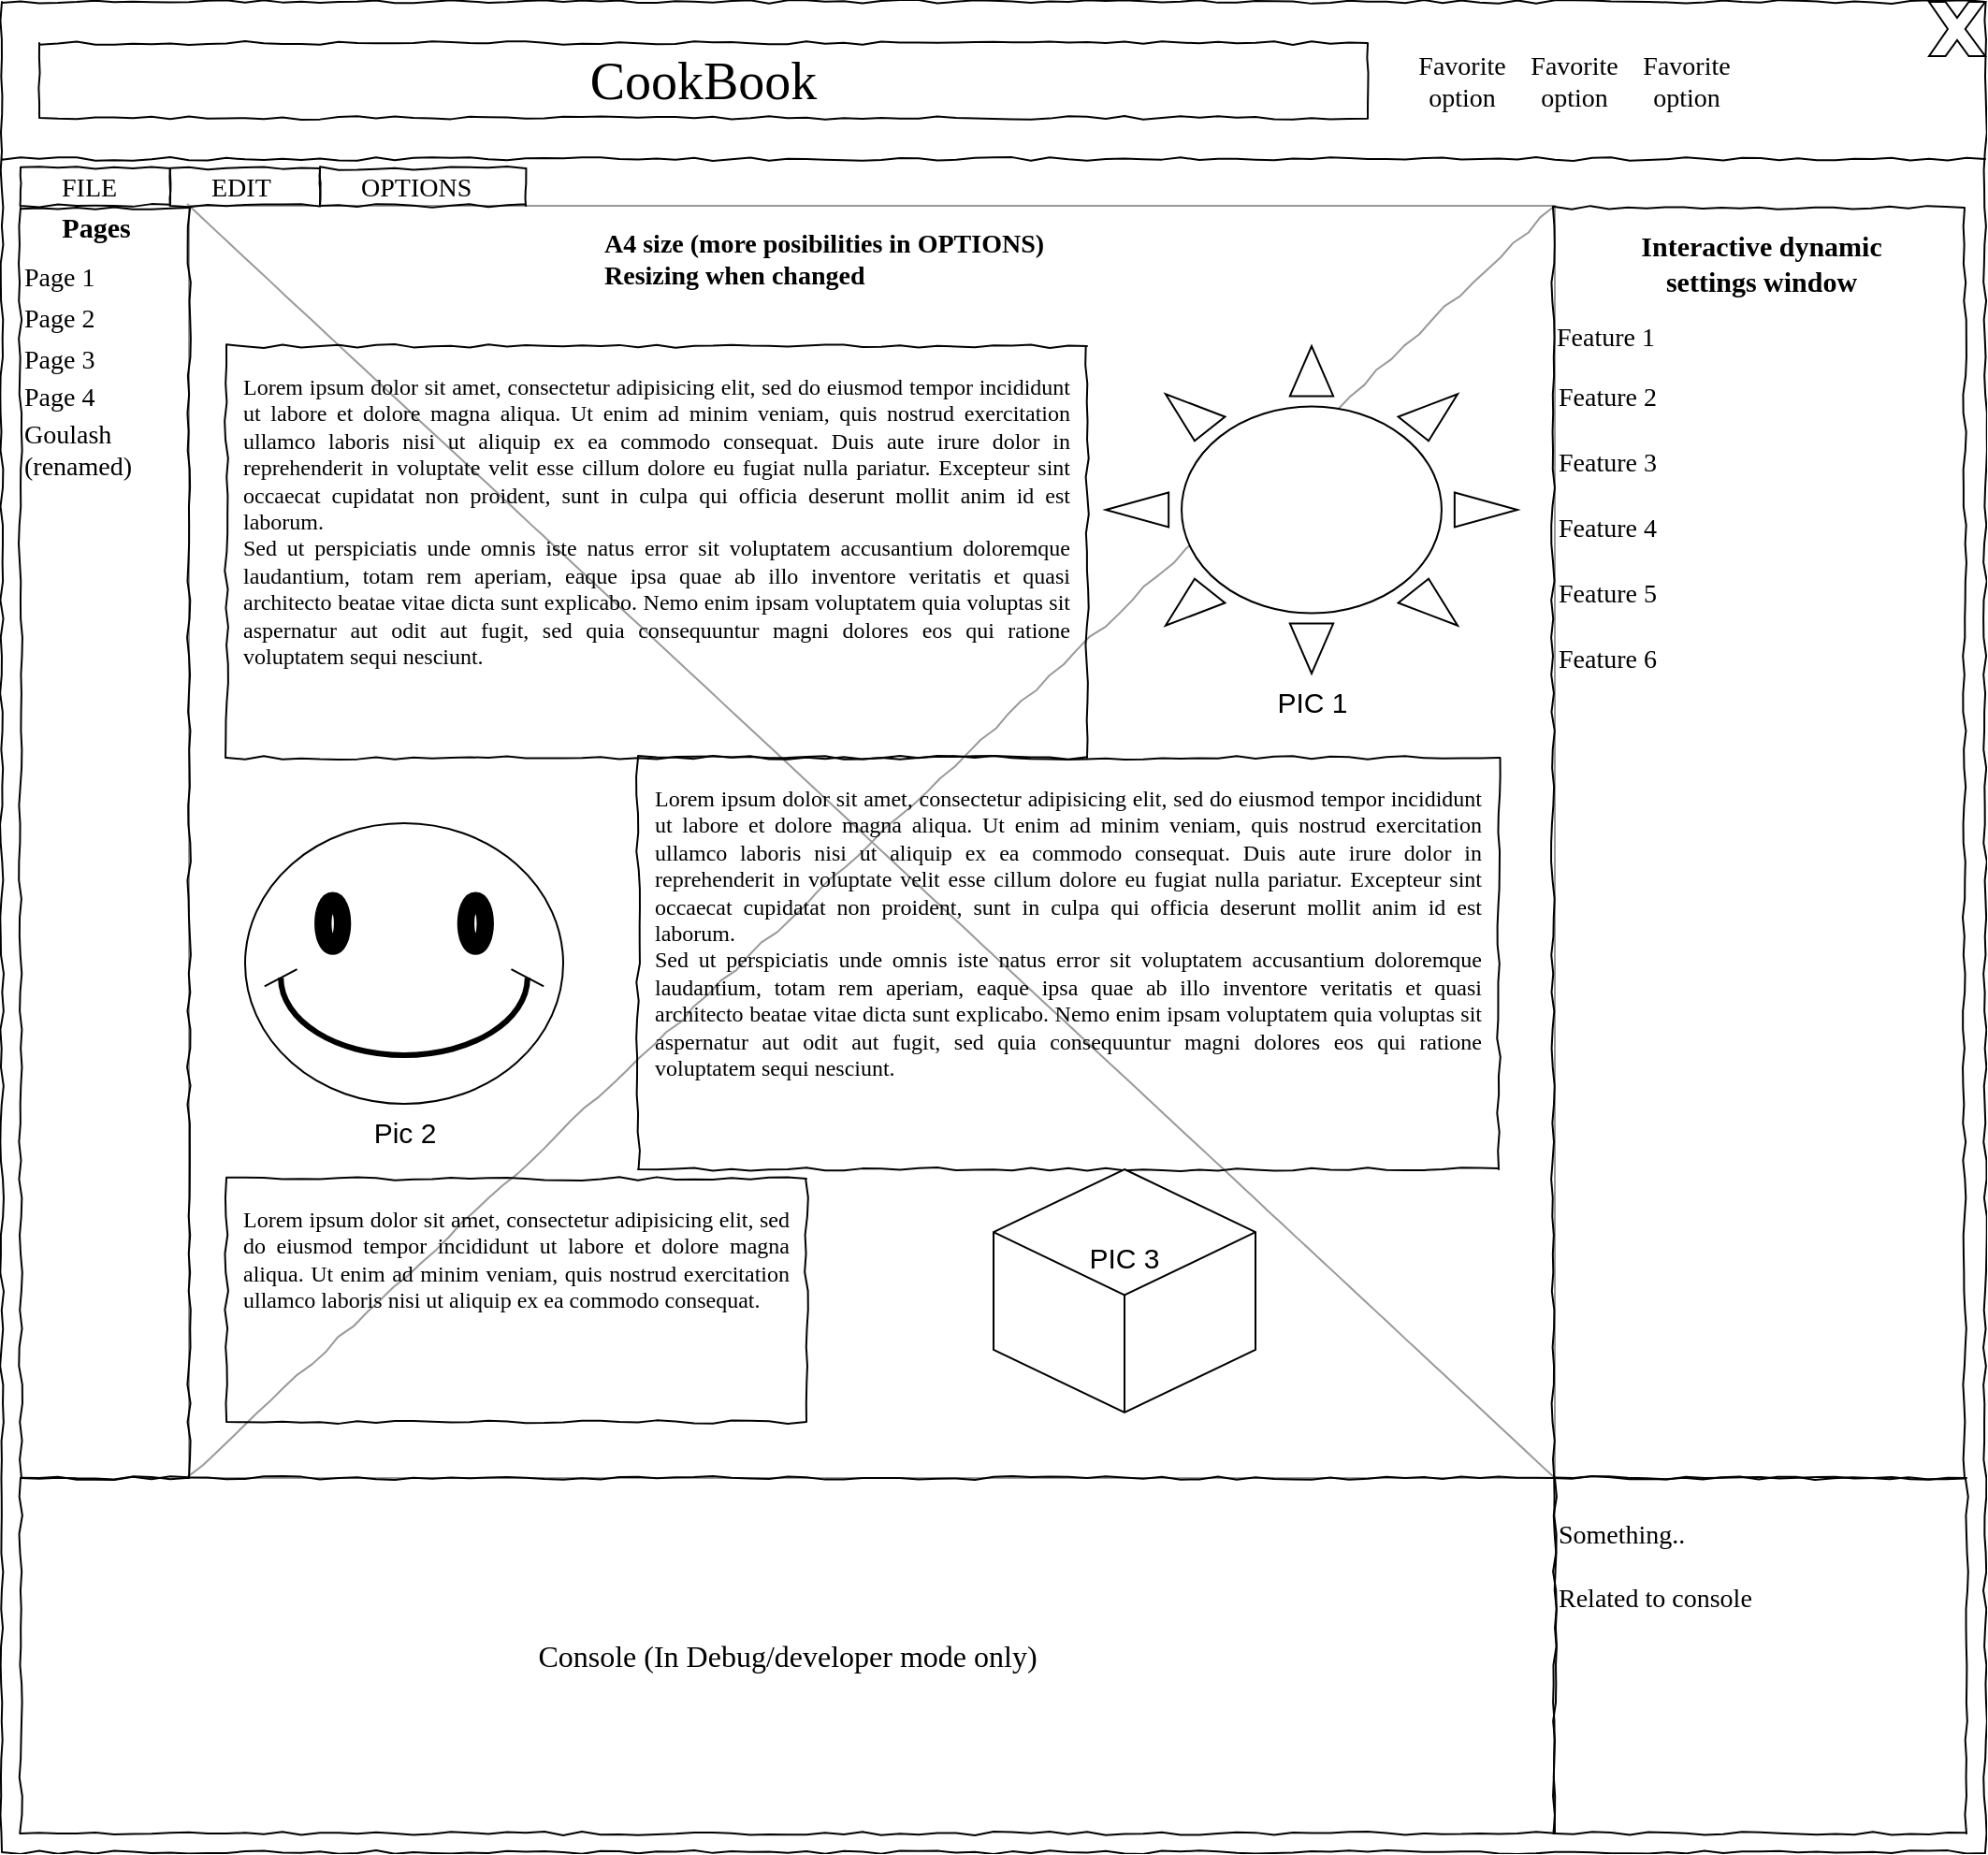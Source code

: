 <mxfile version="20.2.3" type="device"><diagram name="Main Layout" id="03018318-947c-dd8e-b7a3-06fadd420f32"><mxGraphModel dx="1209" dy="861" grid="1" gridSize="10" guides="1" tooltips="1" connect="1" arrows="1" fold="1" page="1" pageScale="1" pageWidth="1100" pageHeight="850" background="#ffffff" math="0" shadow="0"><root><mxCell id="0"/><mxCell id="1" parent="0"/><mxCell id="677b7b8949515195-1" value="" style="whiteSpace=wrap;html=1;rounded=0;shadow=0;labelBackgroundColor=none;strokeColor=#000000;strokeWidth=1;fillColor=none;fontFamily=Verdana;fontSize=12;fontColor=#000000;align=center;comic=1;" parent="1" vertex="1"><mxGeometry x="20" y="21" width="1060" height="989" as="geometry"/></mxCell><mxCell id="677b7b8949515195-16" value="" style="verticalLabelPosition=bottom;shadow=0;dashed=0;align=center;html=1;verticalAlign=top;strokeWidth=1;shape=mxgraph.mockup.graphics.simpleIcon;strokeColor=#999999;rounded=0;labelBackgroundColor=none;fontFamily=Verdana;fontSize=14;fontColor=#000000;comic=1;" parent="1" vertex="1"><mxGeometry x="120" y="130" width="730" height="680" as="geometry"/></mxCell><mxCell id="677b7b8949515195-2" value="CookBook" style="whiteSpace=wrap;html=1;rounded=0;shadow=0;labelBackgroundColor=none;strokeWidth=1;fontFamily=Verdana;fontSize=28;align=center;comic=1;" parent="1" vertex="1"><mxGeometry x="40" y="43" width="710" height="40" as="geometry"/></mxCell><mxCell id="677b7b8949515195-4" value="Favorite &lt;br&gt;option" style="text;html=1;points=[];align=center;verticalAlign=top;spacingTop=-4;fontSize=14;fontFamily=Verdana" parent="1" vertex="1"><mxGeometry x="770" y="45" width="60" height="37" as="geometry"/></mxCell><mxCell id="677b7b8949515195-8" value="" style="whiteSpace=wrap;html=1;rounded=0;shadow=0;labelBackgroundColor=none;strokeWidth=1;fillColor=none;fontFamily=Verdana;fontSize=12;align=center;comic=1;" parent="1" vertex="1"><mxGeometry x="30" y="131" width="90" height="679" as="geometry"/></mxCell><mxCell id="677b7b8949515195-9" value="" style="line;strokeWidth=1;html=1;rounded=0;shadow=0;labelBackgroundColor=none;fillColor=none;fontFamily=Verdana;fontSize=14;fontColor=#000000;align=center;comic=1;" parent="1" vertex="1"><mxGeometry x="20" y="60" width="1060" height="90" as="geometry"/></mxCell><mxCell id="677b7b8949515195-15" value="&lt;div style=&quot;text-align: justify&quot;&gt;&lt;span&gt;Lorem ipsum dolor sit amet, consectetur adipisicing elit, sed do eiusmod tempor incididunt ut labore et dolore magna aliqua. Ut enim ad minim veniam, quis nostrud exercitation ullamco laboris nisi ut aliquip ex ea commodo consequat. Duis aute irure dolor in reprehenderit in voluptate velit esse cillum dolore eu fugiat nulla pariatur. Excepteur sint occaecat cupidatat non proident, sunt in culpa qui officia deserunt mollit anim id est laborum.&lt;/span&gt;&lt;/div&gt;&lt;div style=&quot;text-align: justify&quot;&gt;&lt;span&gt;Sed ut perspiciatis unde omnis iste natus error sit voluptatem accusantium doloremque laudantium, totam rem aperiam, eaque ipsa quae ab illo inventore veritatis et quasi architecto beatae vitae dicta sunt explicabo. Nemo enim ipsam voluptatem quia voluptas sit aspernatur aut odit aut fugit, sed quia consequuntur magni dolores eos qui ratione voluptatem sequi nesciunt.&amp;nbsp;&lt;/span&gt;&lt;/div&gt;" style="whiteSpace=wrap;html=1;rounded=0;shadow=0;labelBackgroundColor=none;strokeWidth=1;fillColor=none;fontFamily=Verdana;fontSize=12;align=center;verticalAlign=top;spacing=10;comic=1;" parent="1" vertex="1"><mxGeometry x="140" y="205" width="460" height="220" as="geometry"/></mxCell><mxCell id="677b7b8949515195-25" value="" style="whiteSpace=wrap;html=1;rounded=0;shadow=0;labelBackgroundColor=none;strokeWidth=1;fillColor=none;fontFamily=Verdana;fontSize=12;align=center;comic=1;" parent="1" vertex="1"><mxGeometry x="849" y="131" width="220" height="679" as="geometry"/></mxCell><mxCell id="677b7b8949515195-26" value="" style="whiteSpace=wrap;html=1;rounded=0;shadow=0;labelBackgroundColor=none;strokeWidth=1;fillColor=none;fontFamily=Verdana;fontSize=12;align=center;comic=1;" parent="1" vertex="1"><mxGeometry x="850" y="810" width="220" height="190" as="geometry"/></mxCell><mxCell id="677b7b8949515195-27" value="Page 1" style="text;html=1;points=[];align=left;verticalAlign=top;spacingTop=-4;fontSize=14;fontFamily=Verdana" parent="1" vertex="1"><mxGeometry x="30" y="158" width="170" height="20" as="geometry"/></mxCell><mxCell id="677b7b8949515195-42" value="Something.. &lt;br&gt;&lt;br&gt;Related to console" style="text;html=1;points=[];align=left;verticalAlign=top;spacingTop=-4;fontSize=14;fontFamily=Verdana" parent="1" vertex="1"><mxGeometry x="850" y="830" width="170" height="60" as="geometry"/></mxCell><mxCell id="677b7b8949515195-44" value="&lt;font style=&quot;font-size: 15px;&quot;&gt;&lt;b&gt;Interactive dynamic&lt;br&gt;settings window&lt;/b&gt;&lt;/font&gt;" style="text;html=1;points=[];align=center;verticalAlign=top;spacingTop=-4;fontSize=14;fontFamily=Verdana" parent="1" vertex="1"><mxGeometry x="875" y="140" width="170" height="40" as="geometry"/></mxCell><mxCell id="677b7b8949515195-45" value="Feature 2" style="text;html=1;points=[];align=left;verticalAlign=top;spacingTop=-4;fontSize=14;fontFamily=Verdana" parent="1" vertex="1"><mxGeometry x="850" y="222" width="170" height="20" as="geometry"/></mxCell><mxCell id="677b7b8949515195-46" value="Feature 3" style="text;html=1;points=[];align=left;verticalAlign=top;spacingTop=-4;fontSize=14;fontFamily=Verdana" parent="1" vertex="1"><mxGeometry x="850" y="257" width="170" height="20" as="geometry"/></mxCell><mxCell id="677b7b8949515195-47" value="Feature 4" style="text;html=1;points=[];align=left;verticalAlign=top;spacingTop=-4;fontSize=14;fontFamily=Verdana" parent="1" vertex="1"><mxGeometry x="850" y="292" width="170" height="20" as="geometry"/></mxCell><mxCell id="677b7b8949515195-48" value="Feature 5" style="text;html=1;points=[];align=left;verticalAlign=top;spacingTop=-4;fontSize=14;fontFamily=Verdana" parent="1" vertex="1"><mxGeometry x="850" y="327" width="170" height="20" as="geometry"/></mxCell><mxCell id="677b7b8949515195-49" value="Feature 6" style="text;html=1;points=[];align=left;verticalAlign=top;spacingTop=-4;fontSize=14;fontFamily=Verdana" parent="1" vertex="1"><mxGeometry x="850" y="362" width="170" height="20" as="geometry"/></mxCell><mxCell id="3SqLL6gz5-Gs9XQAmFbm-2" value="" style="whiteSpace=wrap;html=1;rounded=0;shadow=0;labelBackgroundColor=none;strokeWidth=1;fillColor=none;fontFamily=Verdana;fontSize=12;align=center;comic=1;" vertex="1" parent="1"><mxGeometry x="30" y="110" width="80" height="20" as="geometry"/></mxCell><mxCell id="3SqLL6gz5-Gs9XQAmFbm-3" value="FILE&lt;br&gt;" style="text;html=1;points=[];align=left;verticalAlign=top;spacingTop=-4;fontSize=14;fontFamily=Verdana" vertex="1" parent="1"><mxGeometry x="50" y="110" width="60" height="20" as="geometry"/></mxCell><mxCell id="3SqLL6gz5-Gs9XQAmFbm-8" value="" style="whiteSpace=wrap;html=1;rounded=0;shadow=0;labelBackgroundColor=none;strokeWidth=1;fillColor=none;fontFamily=Verdana;fontSize=12;align=center;comic=1;" vertex="1" parent="1"><mxGeometry x="110" y="110" width="80" height="20" as="geometry"/></mxCell><mxCell id="3SqLL6gz5-Gs9XQAmFbm-9" value="EDIT" style="text;html=1;points=[];align=left;verticalAlign=top;spacingTop=-4;fontSize=14;fontFamily=Verdana" vertex="1" parent="1"><mxGeometry x="130" y="110" width="60" height="20" as="geometry"/></mxCell><mxCell id="3SqLL6gz5-Gs9XQAmFbm-10" value="" style="whiteSpace=wrap;html=1;rounded=0;shadow=0;labelBackgroundColor=none;strokeWidth=1;fillColor=none;fontFamily=Verdana;fontSize=12;align=center;comic=1;" vertex="1" parent="1"><mxGeometry x="190" y="110" width="110" height="20" as="geometry"/></mxCell><mxCell id="3SqLL6gz5-Gs9XQAmFbm-11" value="OPTIONS" style="text;html=1;points=[];align=left;verticalAlign=top;spacingTop=-4;fontSize=14;fontFamily=Verdana" vertex="1" parent="1"><mxGeometry x="210" y="110" width="60" height="20" as="geometry"/></mxCell><mxCell id="3SqLL6gz5-Gs9XQAmFbm-18" value="&lt;font style=&quot;font-size: 16px;&quot;&gt;Console (In Debug/developer mode only)&lt;/font&gt;" style="whiteSpace=wrap;html=1;rounded=0;shadow=0;labelBackgroundColor=none;strokeWidth=1;fillColor=none;fontFamily=Verdana;fontSize=12;align=center;comic=1;" vertex="1" parent="1"><mxGeometry x="30" y="810" width="820" height="190" as="geometry"/></mxCell><mxCell id="3SqLL6gz5-Gs9XQAmFbm-19" value="Feature 1" style="text;html=1;points=[];align=left;verticalAlign=top;spacingTop=-4;fontSize=14;fontFamily=Verdana" vertex="1" parent="1"><mxGeometry x="849" y="190" width="170" height="20" as="geometry"/></mxCell><mxCell id="3SqLL6gz5-Gs9XQAmFbm-20" value="&lt;span style=&quot;font-size: 15px;&quot;&gt;&lt;b&gt;Pages&lt;/b&gt;&lt;/span&gt;" style="text;html=1;points=[];align=center;verticalAlign=top;spacingTop=-4;fontSize=14;fontFamily=Verdana" vertex="1" parent="1"><mxGeometry x="20" y="130" width="100" height="28" as="geometry"/></mxCell><mxCell id="3SqLL6gz5-Gs9XQAmFbm-21" value="Page 2" style="text;html=1;points=[];align=left;verticalAlign=top;spacingTop=-4;fontSize=14;fontFamily=Verdana" vertex="1" parent="1"><mxGeometry x="30" y="180" width="170" height="20" as="geometry"/></mxCell><mxCell id="3SqLL6gz5-Gs9XQAmFbm-22" value="Page 3" style="text;html=1;points=[];align=left;verticalAlign=top;spacingTop=-4;fontSize=14;fontFamily=Verdana" vertex="1" parent="1"><mxGeometry x="30" y="202" width="170" height="20" as="geometry"/></mxCell><mxCell id="3SqLL6gz5-Gs9XQAmFbm-23" value="Page 4" style="text;html=1;points=[];align=left;verticalAlign=top;spacingTop=-4;fontSize=14;fontFamily=Verdana" vertex="1" parent="1"><mxGeometry x="30" y="222" width="170" height="20" as="geometry"/></mxCell><mxCell id="3SqLL6gz5-Gs9XQAmFbm-24" value="Goulash&lt;br&gt;(renamed)" style="text;html=1;points=[];align=left;verticalAlign=top;spacingTop=-4;fontSize=14;fontFamily=Verdana" vertex="1" parent="1"><mxGeometry x="30" y="242" width="170" height="48" as="geometry"/></mxCell><mxCell id="3SqLL6gz5-Gs9XQAmFbm-25" value="A4 size (more posibilities in OPTIONS)&lt;br&gt;Resizing when changed" style="text;html=1;points=[];align=left;verticalAlign=top;spacingTop=-4;fontSize=14;fontFamily=Verdana;fontStyle=1" vertex="1" parent="1"><mxGeometry x="340" y="140" width="330" height="90" as="geometry"/></mxCell><mxCell id="3SqLL6gz5-Gs9XQAmFbm-26" value="&lt;div style=&quot;text-align: justify&quot;&gt;&lt;span&gt;Lorem ipsum dolor sit amet, consectetur adipisicing elit, sed do eiusmod tempor incididunt ut labore et dolore magna aliqua. Ut enim ad minim veniam, quis nostrud exercitation ullamco laboris nisi ut aliquip ex ea commodo consequat. Duis aute irure dolor in reprehenderit in voluptate velit esse cillum dolore eu fugiat nulla pariatur. Excepteur sint occaecat cupidatat non proident, sunt in culpa qui officia deserunt mollit anim id est laborum.&lt;/span&gt;&lt;/div&gt;&lt;div style=&quot;text-align: justify&quot;&gt;&lt;span&gt;Sed ut perspiciatis unde omnis iste natus error sit voluptatem accusantium doloremque laudantium, totam rem aperiam, eaque ipsa quae ab illo inventore veritatis et quasi architecto beatae vitae dicta sunt explicabo. Nemo enim ipsam voluptatem quia voluptas sit aspernatur aut odit aut fugit, sed quia consequuntur magni dolores eos qui ratione voluptatem sequi nesciunt.&amp;nbsp;&lt;/span&gt;&lt;/div&gt;" style="whiteSpace=wrap;html=1;rounded=0;shadow=0;labelBackgroundColor=none;strokeWidth=1;fillColor=none;fontFamily=Verdana;fontSize=12;align=center;verticalAlign=top;spacing=10;comic=1;" vertex="1" parent="1"><mxGeometry x="360" y="425" width="460" height="220" as="geometry"/></mxCell><mxCell id="3SqLL6gz5-Gs9XQAmFbm-27" value="&lt;div style=&quot;text-align: justify&quot;&gt;&lt;span&gt;Lorem ipsum dolor sit amet, consectetur adipisicing elit, sed do eiusmod tempor incididunt ut labore et dolore magna aliqua. Ut enim ad minim veniam, quis nostrud exercitation ullamco laboris nisi ut aliquip ex ea commodo consequat.&amp;nbsp;&lt;br&gt;&lt;/span&gt;&lt;/div&gt;" style="whiteSpace=wrap;html=1;rounded=0;shadow=0;labelBackgroundColor=none;strokeWidth=1;fillColor=none;fontFamily=Verdana;fontSize=12;align=center;verticalAlign=top;spacing=10;comic=1;" vertex="1" parent="1"><mxGeometry x="140" y="650" width="310" height="130" as="geometry"/></mxCell><mxCell id="3SqLL6gz5-Gs9XQAmFbm-28" value="PIC 1&lt;br&gt;" style="verticalLabelPosition=bottom;verticalAlign=top;html=1;shape=mxgraph.basic.sun;fontSize=15;" vertex="1" parent="1"><mxGeometry x="610" y="205" width="220" height="175" as="geometry"/></mxCell><mxCell id="3SqLL6gz5-Gs9XQAmFbm-29" value="Pic 2" style="verticalLabelPosition=bottom;verticalAlign=top;html=1;shape=mxgraph.basic.smiley;fontSize=15;" vertex="1" parent="1"><mxGeometry x="150" y="460" width="170" height="150" as="geometry"/></mxCell><mxCell id="3SqLL6gz5-Gs9XQAmFbm-30" value="PIC 3&lt;br&gt;&lt;br&gt;&lt;br&gt;" style="whiteSpace=wrap;html=1;shape=mxgraph.basic.isocube;isoAngle=15;fontSize=15;" vertex="1" parent="1"><mxGeometry x="550" y="645" width="140" height="130" as="geometry"/></mxCell><mxCell id="3SqLL6gz5-Gs9XQAmFbm-32" value="Favorite &lt;br&gt;option" style="text;html=1;points=[];align=center;verticalAlign=top;spacingTop=-4;fontSize=14;fontFamily=Verdana" vertex="1" parent="1"><mxGeometry x="830" y="44.5" width="60" height="37" as="geometry"/></mxCell><mxCell id="3SqLL6gz5-Gs9XQAmFbm-33" value="Favorite &lt;br&gt;option" style="text;html=1;points=[];align=center;verticalAlign=top;spacingTop=-4;fontSize=14;fontFamily=Verdana" vertex="1" parent="1"><mxGeometry x="890" y="44.5" width="60" height="37" as="geometry"/></mxCell><mxCell id="3SqLL6gz5-Gs9XQAmFbm-35" value="" style="verticalLabelPosition=bottom;verticalAlign=top;html=1;shape=mxgraph.basic.x;fontSize=15;" vertex="1" parent="1"><mxGeometry x="1050" y="21" width="30" height="29" as="geometry"/></mxCell></root></mxGraphModel></diagram></mxfile>